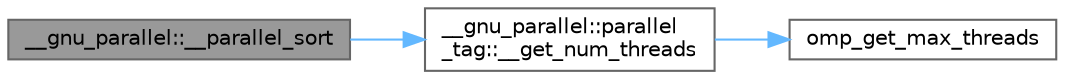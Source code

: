 digraph "__gnu_parallel::__parallel_sort"
{
 // LATEX_PDF_SIZE
  bgcolor="transparent";
  edge [fontname=Helvetica,fontsize=10,labelfontname=Helvetica,labelfontsize=10];
  node [fontname=Helvetica,fontsize=10,shape=box,height=0.2,width=0.4];
  rankdir="LR";
  Node1 [id="Node000001",label="__gnu_parallel::__parallel_sort",height=0.2,width=0.4,color="gray40", fillcolor="grey60", style="filled", fontcolor="black",tooltip="Choose multiway mergesort with splitting by sampling, for parallel sorting."];
  Node1 -> Node2 [id="edge3_Node000001_Node000002",color="steelblue1",style="solid",tooltip=" "];
  Node2 [id="Node000002",label="__gnu_parallel::parallel\l_tag::__get_num_threads",height=0.2,width=0.4,color="grey40", fillcolor="white", style="filled",URL="$struct____gnu__parallel_1_1parallel__tag.html#a18b32829b31b902699690b750e190e59",tooltip="Find out desired number of threads."];
  Node2 -> Node3 [id="edge4_Node000002_Node000003",color="steelblue1",style="solid",tooltip=" "];
  Node3 [id="Node000003",label="omp_get_max_threads",height=0.2,width=0.4,color="grey40", fillcolor="white", style="filled",URL="$_classes_2lib_2include_2omp_8h.html#a54430ed3c727a27db57290ec784b0b09",tooltip=" "];
}
